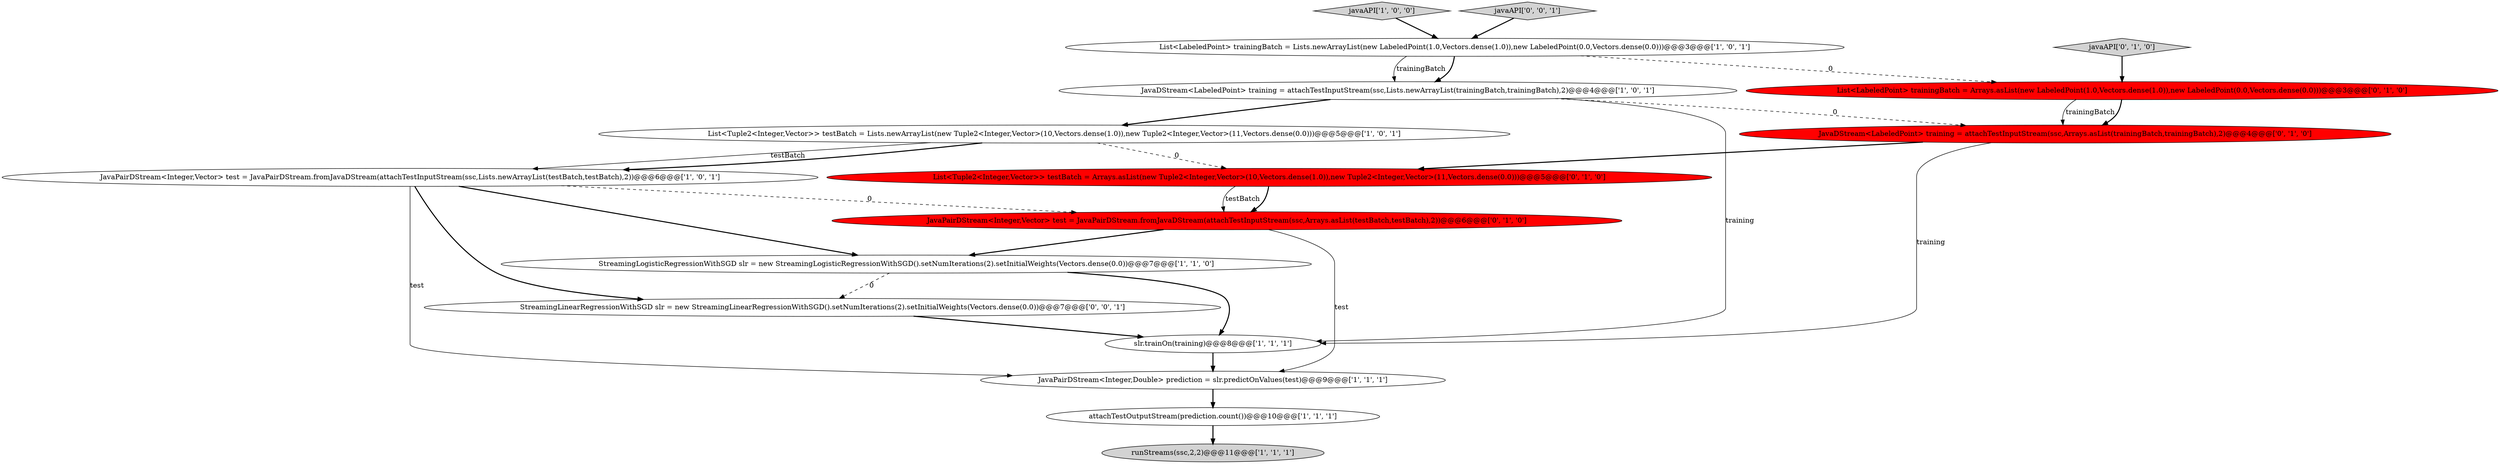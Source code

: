 digraph {
4 [style = filled, label = "JavaPairDStream<Integer,Double> prediction = slr.predictOnValues(test)@@@9@@@['1', '1', '1']", fillcolor = white, shape = ellipse image = "AAA0AAABBB1BBB"];
12 [style = filled, label = "List<Tuple2<Integer,Vector>> testBatch = Arrays.asList(new Tuple2<Integer,Vector>(10,Vectors.dense(1.0)),new Tuple2<Integer,Vector>(11,Vectors.dense(0.0)))@@@5@@@['0', '1', '0']", fillcolor = red, shape = ellipse image = "AAA1AAABBB2BBB"];
15 [style = filled, label = "StreamingLinearRegressionWithSGD slr = new StreamingLinearRegressionWithSGD().setNumIterations(2).setInitialWeights(Vectors.dense(0.0))@@@7@@@['0', '0', '1']", fillcolor = white, shape = ellipse image = "AAA0AAABBB3BBB"];
3 [style = filled, label = "StreamingLogisticRegressionWithSGD slr = new StreamingLogisticRegressionWithSGD().setNumIterations(2).setInitialWeights(Vectors.dense(0.0))@@@7@@@['1', '1', '0']", fillcolor = white, shape = ellipse image = "AAA0AAABBB1BBB"];
10 [style = filled, label = "JavaPairDStream<Integer,Vector> test = JavaPairDStream.fromJavaDStream(attachTestInputStream(ssc,Arrays.asList(testBatch,testBatch),2))@@@6@@@['0', '1', '0']", fillcolor = red, shape = ellipse image = "AAA1AAABBB2BBB"];
13 [style = filled, label = "javaAPI['0', '1', '0']", fillcolor = lightgray, shape = diamond image = "AAA0AAABBB2BBB"];
7 [style = filled, label = "JavaDStream<LabeledPoint> training = attachTestInputStream(ssc,Lists.newArrayList(trainingBatch,trainingBatch),2)@@@4@@@['1', '0', '1']", fillcolor = white, shape = ellipse image = "AAA0AAABBB1BBB"];
8 [style = filled, label = "JavaPairDStream<Integer,Vector> test = JavaPairDStream.fromJavaDStream(attachTestInputStream(ssc,Lists.newArrayList(testBatch,testBatch),2))@@@6@@@['1', '0', '1']", fillcolor = white, shape = ellipse image = "AAA0AAABBB1BBB"];
0 [style = filled, label = "attachTestOutputStream(prediction.count())@@@10@@@['1', '1', '1']", fillcolor = white, shape = ellipse image = "AAA0AAABBB1BBB"];
1 [style = filled, label = "List<LabeledPoint> trainingBatch = Lists.newArrayList(new LabeledPoint(1.0,Vectors.dense(1.0)),new LabeledPoint(0.0,Vectors.dense(0.0)))@@@3@@@['1', '0', '1']", fillcolor = white, shape = ellipse image = "AAA0AAABBB1BBB"];
5 [style = filled, label = "slr.trainOn(training)@@@8@@@['1', '1', '1']", fillcolor = white, shape = ellipse image = "AAA0AAABBB1BBB"];
9 [style = filled, label = "runStreams(ssc,2,2)@@@11@@@['1', '1', '1']", fillcolor = lightgray, shape = ellipse image = "AAA0AAABBB1BBB"];
14 [style = filled, label = "List<LabeledPoint> trainingBatch = Arrays.asList(new LabeledPoint(1.0,Vectors.dense(1.0)),new LabeledPoint(0.0,Vectors.dense(0.0)))@@@3@@@['0', '1', '0']", fillcolor = red, shape = ellipse image = "AAA1AAABBB2BBB"];
2 [style = filled, label = "List<Tuple2<Integer,Vector>> testBatch = Lists.newArrayList(new Tuple2<Integer,Vector>(10,Vectors.dense(1.0)),new Tuple2<Integer,Vector>(11,Vectors.dense(0.0)))@@@5@@@['1', '0', '1']", fillcolor = white, shape = ellipse image = "AAA0AAABBB1BBB"];
11 [style = filled, label = "JavaDStream<LabeledPoint> training = attachTestInputStream(ssc,Arrays.asList(trainingBatch,trainingBatch),2)@@@4@@@['0', '1', '0']", fillcolor = red, shape = ellipse image = "AAA1AAABBB2BBB"];
6 [style = filled, label = "javaAPI['1', '0', '0']", fillcolor = lightgray, shape = diamond image = "AAA0AAABBB1BBB"];
16 [style = filled, label = "javaAPI['0', '0', '1']", fillcolor = lightgray, shape = diamond image = "AAA0AAABBB3BBB"];
10->4 [style = solid, label="test"];
8->4 [style = solid, label="test"];
0->9 [style = bold, label=""];
8->10 [style = dashed, label="0"];
8->15 [style = bold, label=""];
1->14 [style = dashed, label="0"];
7->5 [style = solid, label="training"];
8->3 [style = bold, label=""];
7->11 [style = dashed, label="0"];
10->3 [style = bold, label=""];
11->12 [style = bold, label=""];
11->5 [style = solid, label="training"];
1->7 [style = bold, label=""];
15->5 [style = bold, label=""];
4->0 [style = bold, label=""];
1->7 [style = solid, label="trainingBatch"];
6->1 [style = bold, label=""];
2->12 [style = dashed, label="0"];
3->5 [style = bold, label=""];
12->10 [style = bold, label=""];
16->1 [style = bold, label=""];
7->2 [style = bold, label=""];
5->4 [style = bold, label=""];
14->11 [style = solid, label="trainingBatch"];
3->15 [style = dashed, label="0"];
12->10 [style = solid, label="testBatch"];
14->11 [style = bold, label=""];
13->14 [style = bold, label=""];
2->8 [style = solid, label="testBatch"];
2->8 [style = bold, label=""];
}
